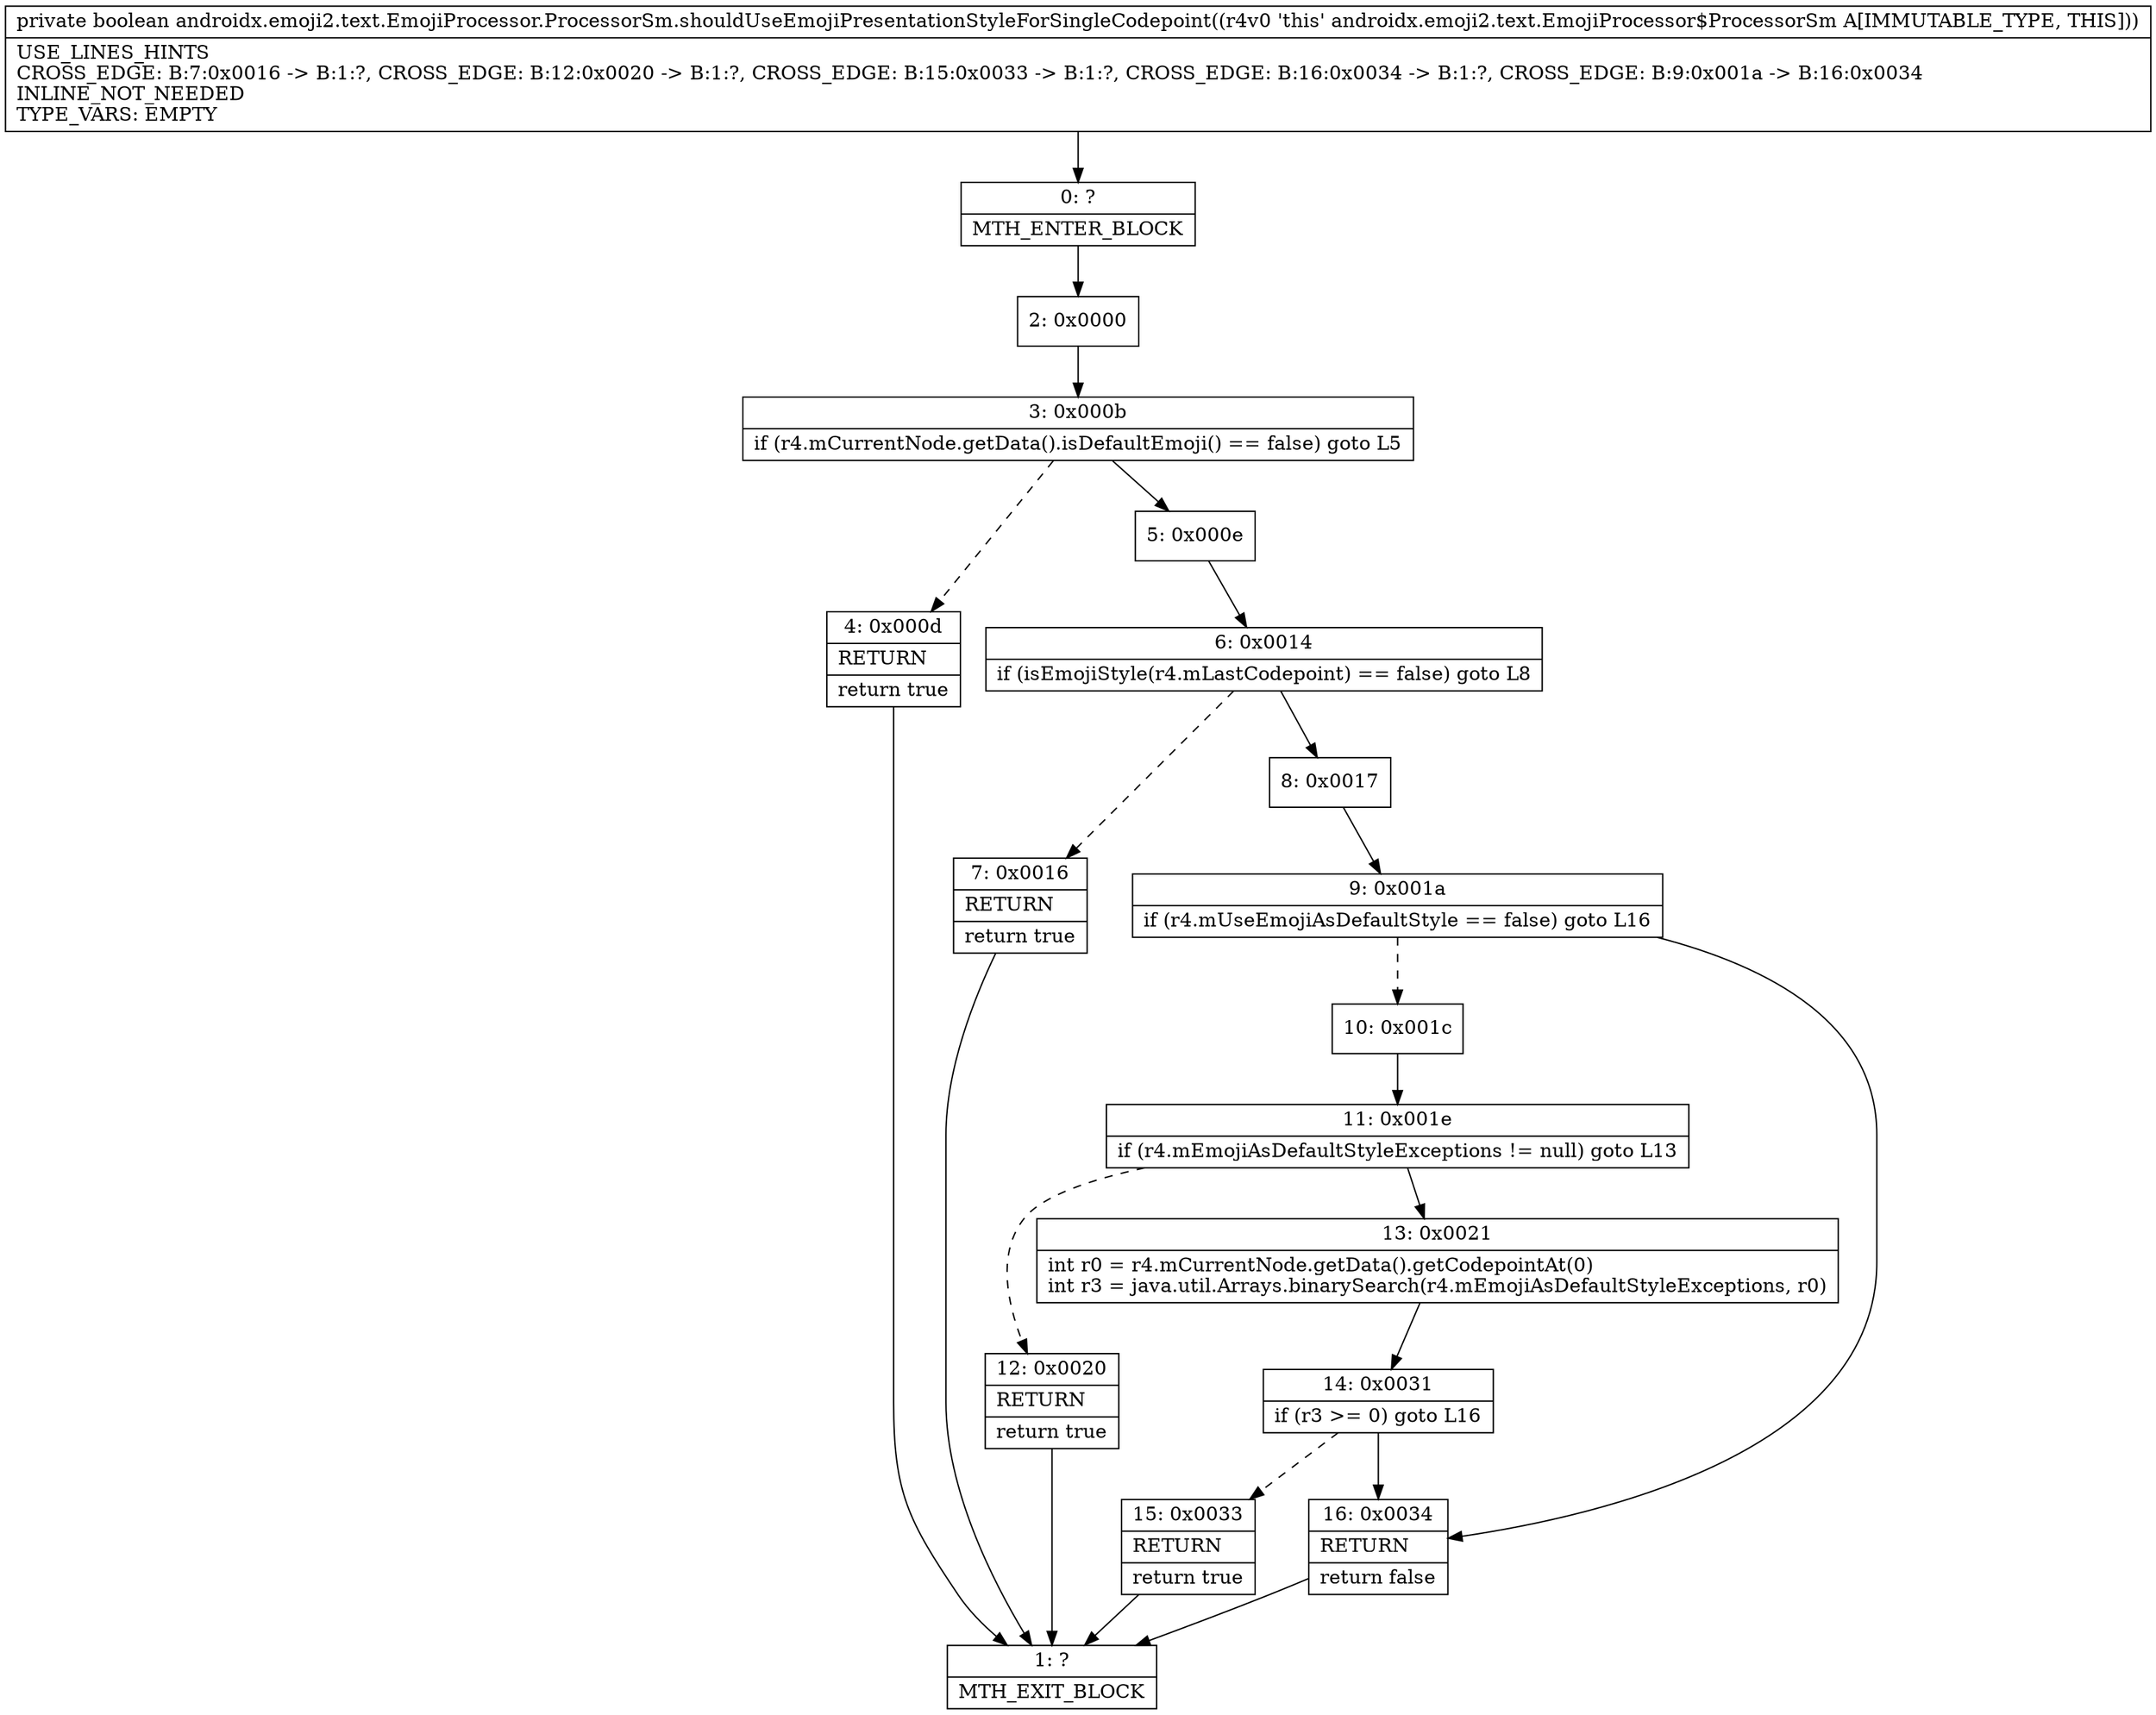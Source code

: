 digraph "CFG forandroidx.emoji2.text.EmojiProcessor.ProcessorSm.shouldUseEmojiPresentationStyleForSingleCodepoint()Z" {
Node_0 [shape=record,label="{0\:\ ?|MTH_ENTER_BLOCK\l}"];
Node_2 [shape=record,label="{2\:\ 0x0000}"];
Node_3 [shape=record,label="{3\:\ 0x000b|if (r4.mCurrentNode.getData().isDefaultEmoji() == false) goto L5\l}"];
Node_4 [shape=record,label="{4\:\ 0x000d|RETURN\l|return true\l}"];
Node_1 [shape=record,label="{1\:\ ?|MTH_EXIT_BLOCK\l}"];
Node_5 [shape=record,label="{5\:\ 0x000e}"];
Node_6 [shape=record,label="{6\:\ 0x0014|if (isEmojiStyle(r4.mLastCodepoint) == false) goto L8\l}"];
Node_7 [shape=record,label="{7\:\ 0x0016|RETURN\l|return true\l}"];
Node_8 [shape=record,label="{8\:\ 0x0017}"];
Node_9 [shape=record,label="{9\:\ 0x001a|if (r4.mUseEmojiAsDefaultStyle == false) goto L16\l}"];
Node_10 [shape=record,label="{10\:\ 0x001c}"];
Node_11 [shape=record,label="{11\:\ 0x001e|if (r4.mEmojiAsDefaultStyleExceptions != null) goto L13\l}"];
Node_12 [shape=record,label="{12\:\ 0x0020|RETURN\l|return true\l}"];
Node_13 [shape=record,label="{13\:\ 0x0021|int r0 = r4.mCurrentNode.getData().getCodepointAt(0)\lint r3 = java.util.Arrays.binarySearch(r4.mEmojiAsDefaultStyleExceptions, r0)\l}"];
Node_14 [shape=record,label="{14\:\ 0x0031|if (r3 \>= 0) goto L16\l}"];
Node_15 [shape=record,label="{15\:\ 0x0033|RETURN\l|return true\l}"];
Node_16 [shape=record,label="{16\:\ 0x0034|RETURN\l|return false\l}"];
MethodNode[shape=record,label="{private boolean androidx.emoji2.text.EmojiProcessor.ProcessorSm.shouldUseEmojiPresentationStyleForSingleCodepoint((r4v0 'this' androidx.emoji2.text.EmojiProcessor$ProcessorSm A[IMMUTABLE_TYPE, THIS]))  | USE_LINES_HINTS\lCROSS_EDGE: B:7:0x0016 \-\> B:1:?, CROSS_EDGE: B:12:0x0020 \-\> B:1:?, CROSS_EDGE: B:15:0x0033 \-\> B:1:?, CROSS_EDGE: B:16:0x0034 \-\> B:1:?, CROSS_EDGE: B:9:0x001a \-\> B:16:0x0034\lINLINE_NOT_NEEDED\lTYPE_VARS: EMPTY\l}"];
MethodNode -> Node_0;Node_0 -> Node_2;
Node_2 -> Node_3;
Node_3 -> Node_4[style=dashed];
Node_3 -> Node_5;
Node_4 -> Node_1;
Node_5 -> Node_6;
Node_6 -> Node_7[style=dashed];
Node_6 -> Node_8;
Node_7 -> Node_1;
Node_8 -> Node_9;
Node_9 -> Node_10[style=dashed];
Node_9 -> Node_16;
Node_10 -> Node_11;
Node_11 -> Node_12[style=dashed];
Node_11 -> Node_13;
Node_12 -> Node_1;
Node_13 -> Node_14;
Node_14 -> Node_15[style=dashed];
Node_14 -> Node_16;
Node_15 -> Node_1;
Node_16 -> Node_1;
}

